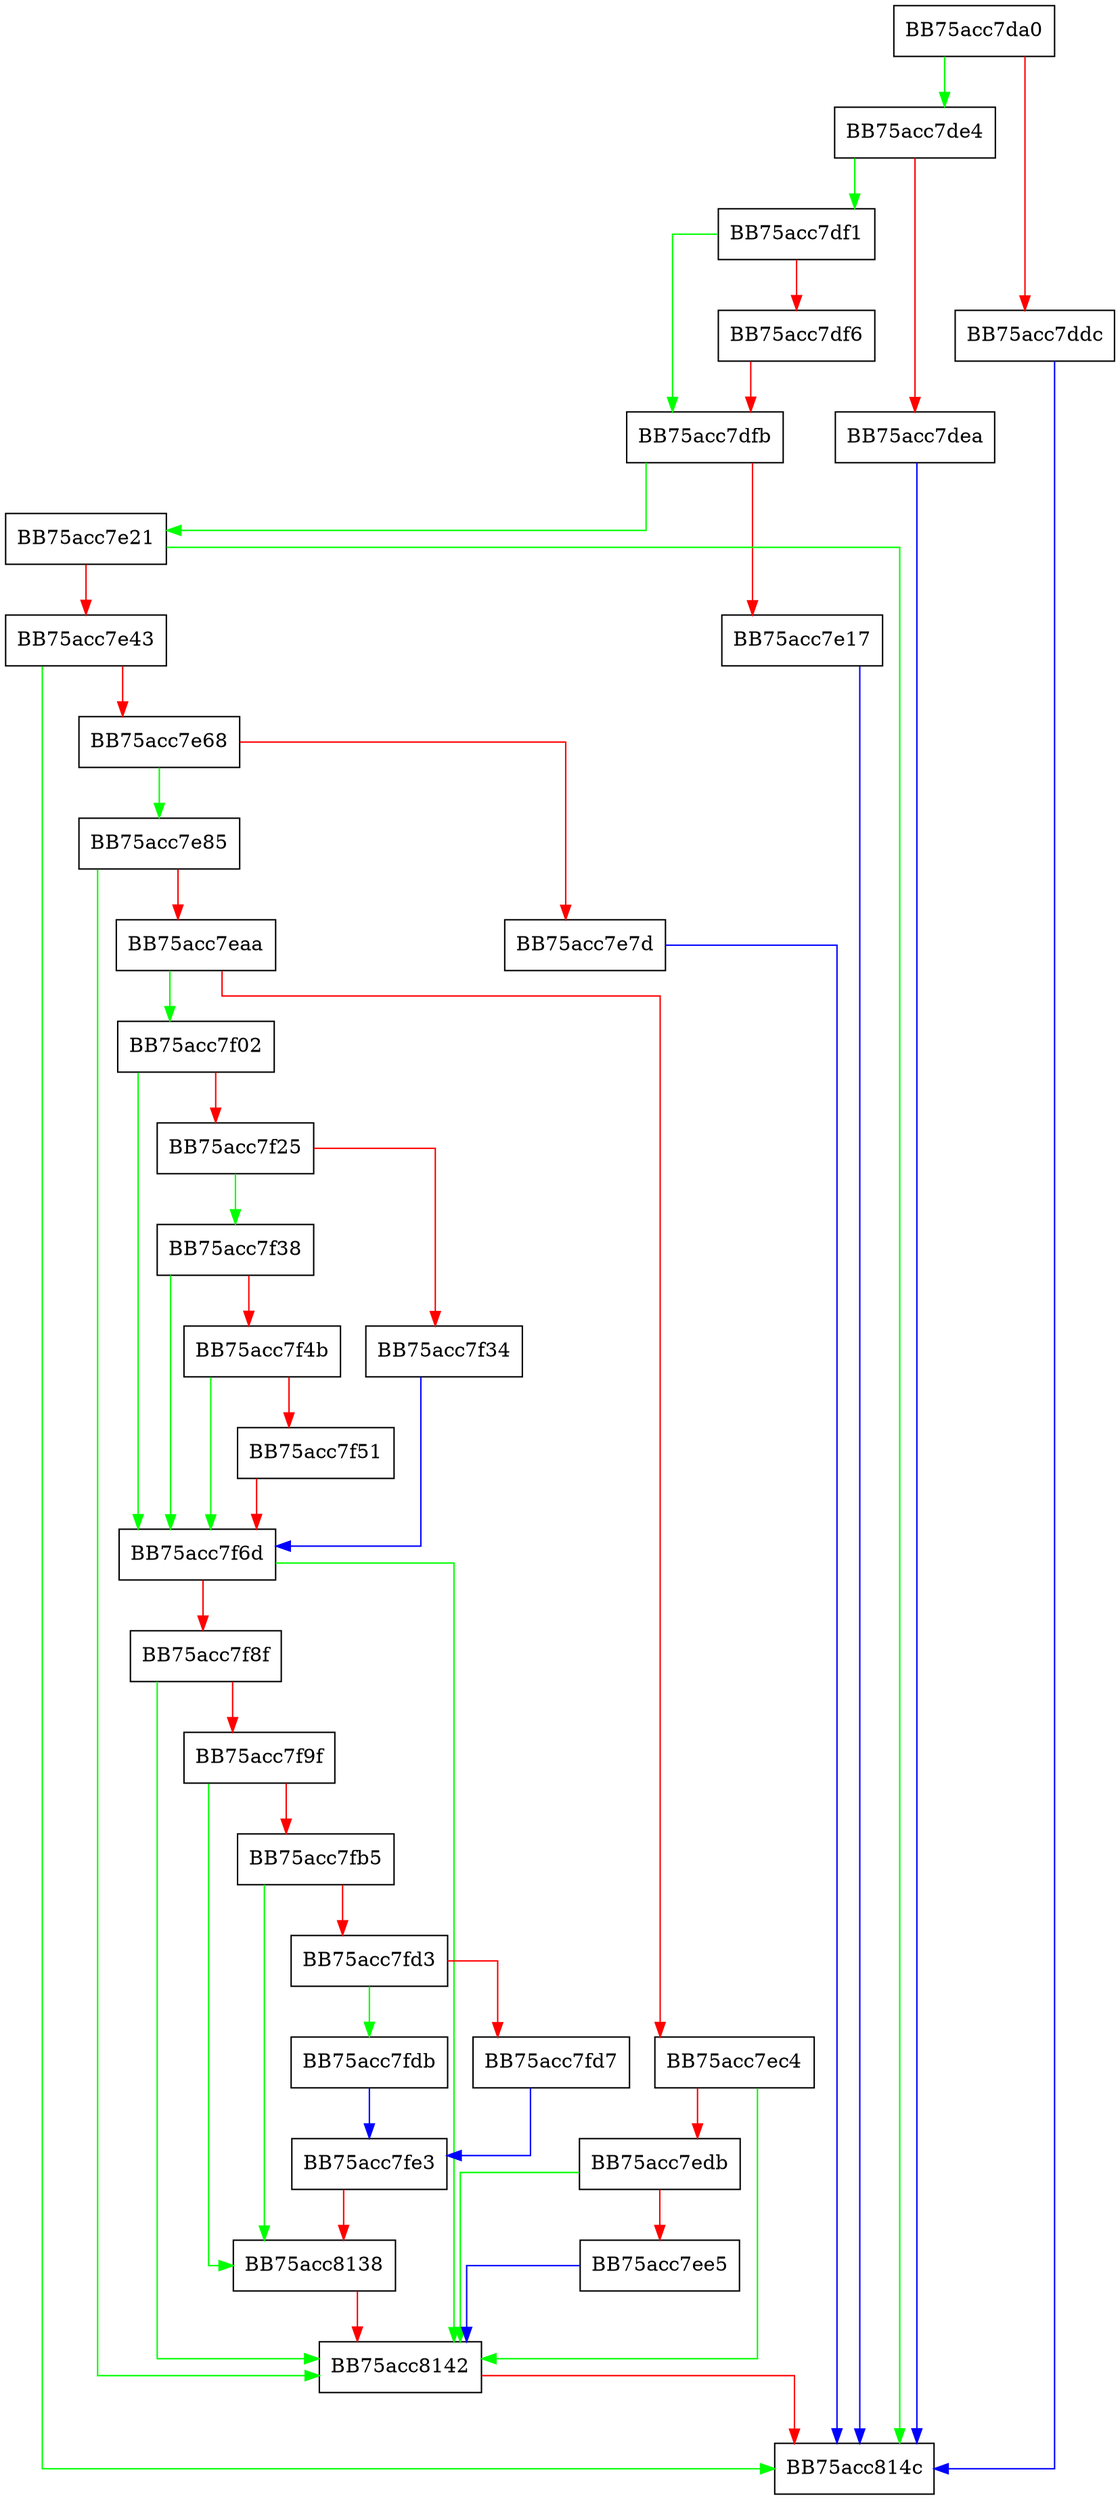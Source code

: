 digraph Restore {
  node [shape="box"];
  graph [splines=ortho];
  BB75acc7da0 -> BB75acc7de4 [color="green"];
  BB75acc7da0 -> BB75acc7ddc [color="red"];
  BB75acc7ddc -> BB75acc814c [color="blue"];
  BB75acc7de4 -> BB75acc7df1 [color="green"];
  BB75acc7de4 -> BB75acc7dea [color="red"];
  BB75acc7dea -> BB75acc814c [color="blue"];
  BB75acc7df1 -> BB75acc7dfb [color="green"];
  BB75acc7df1 -> BB75acc7df6 [color="red"];
  BB75acc7df6 -> BB75acc7dfb [color="red"];
  BB75acc7dfb -> BB75acc7e21 [color="green"];
  BB75acc7dfb -> BB75acc7e17 [color="red"];
  BB75acc7e17 -> BB75acc814c [color="blue"];
  BB75acc7e21 -> BB75acc814c [color="green"];
  BB75acc7e21 -> BB75acc7e43 [color="red"];
  BB75acc7e43 -> BB75acc814c [color="green"];
  BB75acc7e43 -> BB75acc7e68 [color="red"];
  BB75acc7e68 -> BB75acc7e85 [color="green"];
  BB75acc7e68 -> BB75acc7e7d [color="red"];
  BB75acc7e7d -> BB75acc814c [color="blue"];
  BB75acc7e85 -> BB75acc8142 [color="green"];
  BB75acc7e85 -> BB75acc7eaa [color="red"];
  BB75acc7eaa -> BB75acc7f02 [color="green"];
  BB75acc7eaa -> BB75acc7ec4 [color="red"];
  BB75acc7ec4 -> BB75acc8142 [color="green"];
  BB75acc7ec4 -> BB75acc7edb [color="red"];
  BB75acc7edb -> BB75acc8142 [color="green"];
  BB75acc7edb -> BB75acc7ee5 [color="red"];
  BB75acc7ee5 -> BB75acc8142 [color="blue"];
  BB75acc7f02 -> BB75acc7f6d [color="green"];
  BB75acc7f02 -> BB75acc7f25 [color="red"];
  BB75acc7f25 -> BB75acc7f38 [color="green"];
  BB75acc7f25 -> BB75acc7f34 [color="red"];
  BB75acc7f34 -> BB75acc7f6d [color="blue"];
  BB75acc7f38 -> BB75acc7f6d [color="green"];
  BB75acc7f38 -> BB75acc7f4b [color="red"];
  BB75acc7f4b -> BB75acc7f6d [color="green"];
  BB75acc7f4b -> BB75acc7f51 [color="red"];
  BB75acc7f51 -> BB75acc7f6d [color="red"];
  BB75acc7f6d -> BB75acc8142 [color="green"];
  BB75acc7f6d -> BB75acc7f8f [color="red"];
  BB75acc7f8f -> BB75acc8142 [color="green"];
  BB75acc7f8f -> BB75acc7f9f [color="red"];
  BB75acc7f9f -> BB75acc8138 [color="green"];
  BB75acc7f9f -> BB75acc7fb5 [color="red"];
  BB75acc7fb5 -> BB75acc8138 [color="green"];
  BB75acc7fb5 -> BB75acc7fd3 [color="red"];
  BB75acc7fd3 -> BB75acc7fdb [color="green"];
  BB75acc7fd3 -> BB75acc7fd7 [color="red"];
  BB75acc7fd7 -> BB75acc7fe3 [color="blue"];
  BB75acc7fdb -> BB75acc7fe3 [color="blue"];
  BB75acc7fe3 -> BB75acc8138 [color="red"];
  BB75acc8138 -> BB75acc8142 [color="red"];
  BB75acc8142 -> BB75acc814c [color="red"];
}